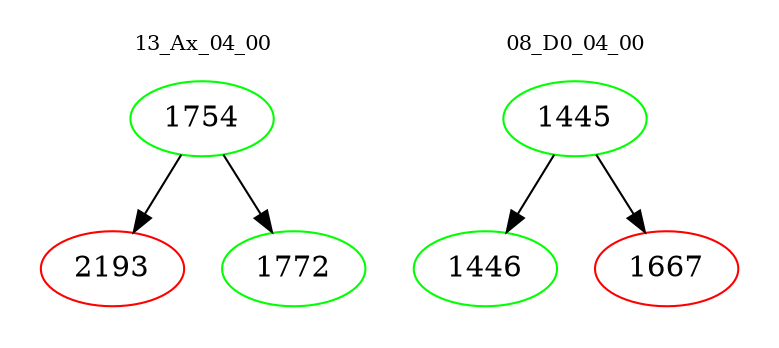 digraph{
subgraph cluster_0 {
color = white
label = "13_Ax_04_00";
fontsize=10;
T0_1754 [label="1754", color="green"]
T0_1754 -> T0_2193 [color="black"]
T0_2193 [label="2193", color="red"]
T0_1754 -> T0_1772 [color="black"]
T0_1772 [label="1772", color="green"]
}
subgraph cluster_1 {
color = white
label = "08_D0_04_00";
fontsize=10;
T1_1445 [label="1445", color="green"]
T1_1445 -> T1_1446 [color="black"]
T1_1446 [label="1446", color="green"]
T1_1445 -> T1_1667 [color="black"]
T1_1667 [label="1667", color="red"]
}
}
